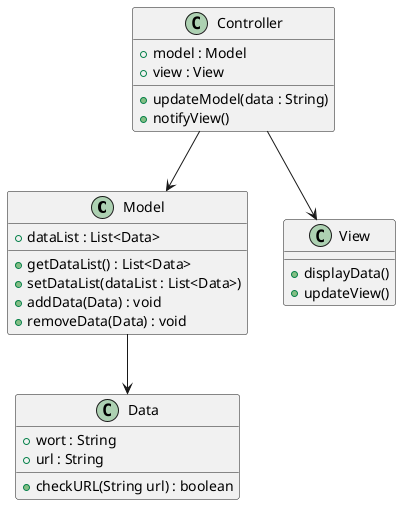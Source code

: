 @startuml
'title: Worttrainer Reloaded - kbauer'

class Model {
  +dataList : List<Data>
  +getDataList() : List<Data>
  +setDataList(dataList : List<Data>)
  +addData(Data) : void
  +removeData(Data) : void
}

class Data {
  +wort : String
  +url : String
  +checkURL(String url) : boolean
}

class View {
  +displayData()
  +updateView()
}

class Controller {
  +model : Model
  +view : View
  +updateModel(data : String)
  +notifyView()
}

Controller --> Model
Controller --> View
Model --> Data

@enduml

